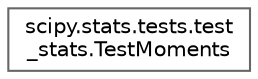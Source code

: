 digraph "Graphical Class Hierarchy"
{
 // LATEX_PDF_SIZE
  bgcolor="transparent";
  edge [fontname=Helvetica,fontsize=10,labelfontname=Helvetica,labelfontsize=10];
  node [fontname=Helvetica,fontsize=10,shape=box,height=0.2,width=0.4];
  rankdir="LR";
  Node0 [id="Node000000",label="scipy.stats.tests.test\l_stats.TestMoments",height=0.2,width=0.4,color="grey40", fillcolor="white", style="filled",URL="$d1/dc9/classscipy_1_1stats_1_1tests_1_1test__stats_1_1TestMoments.html",tooltip=" "];
}

